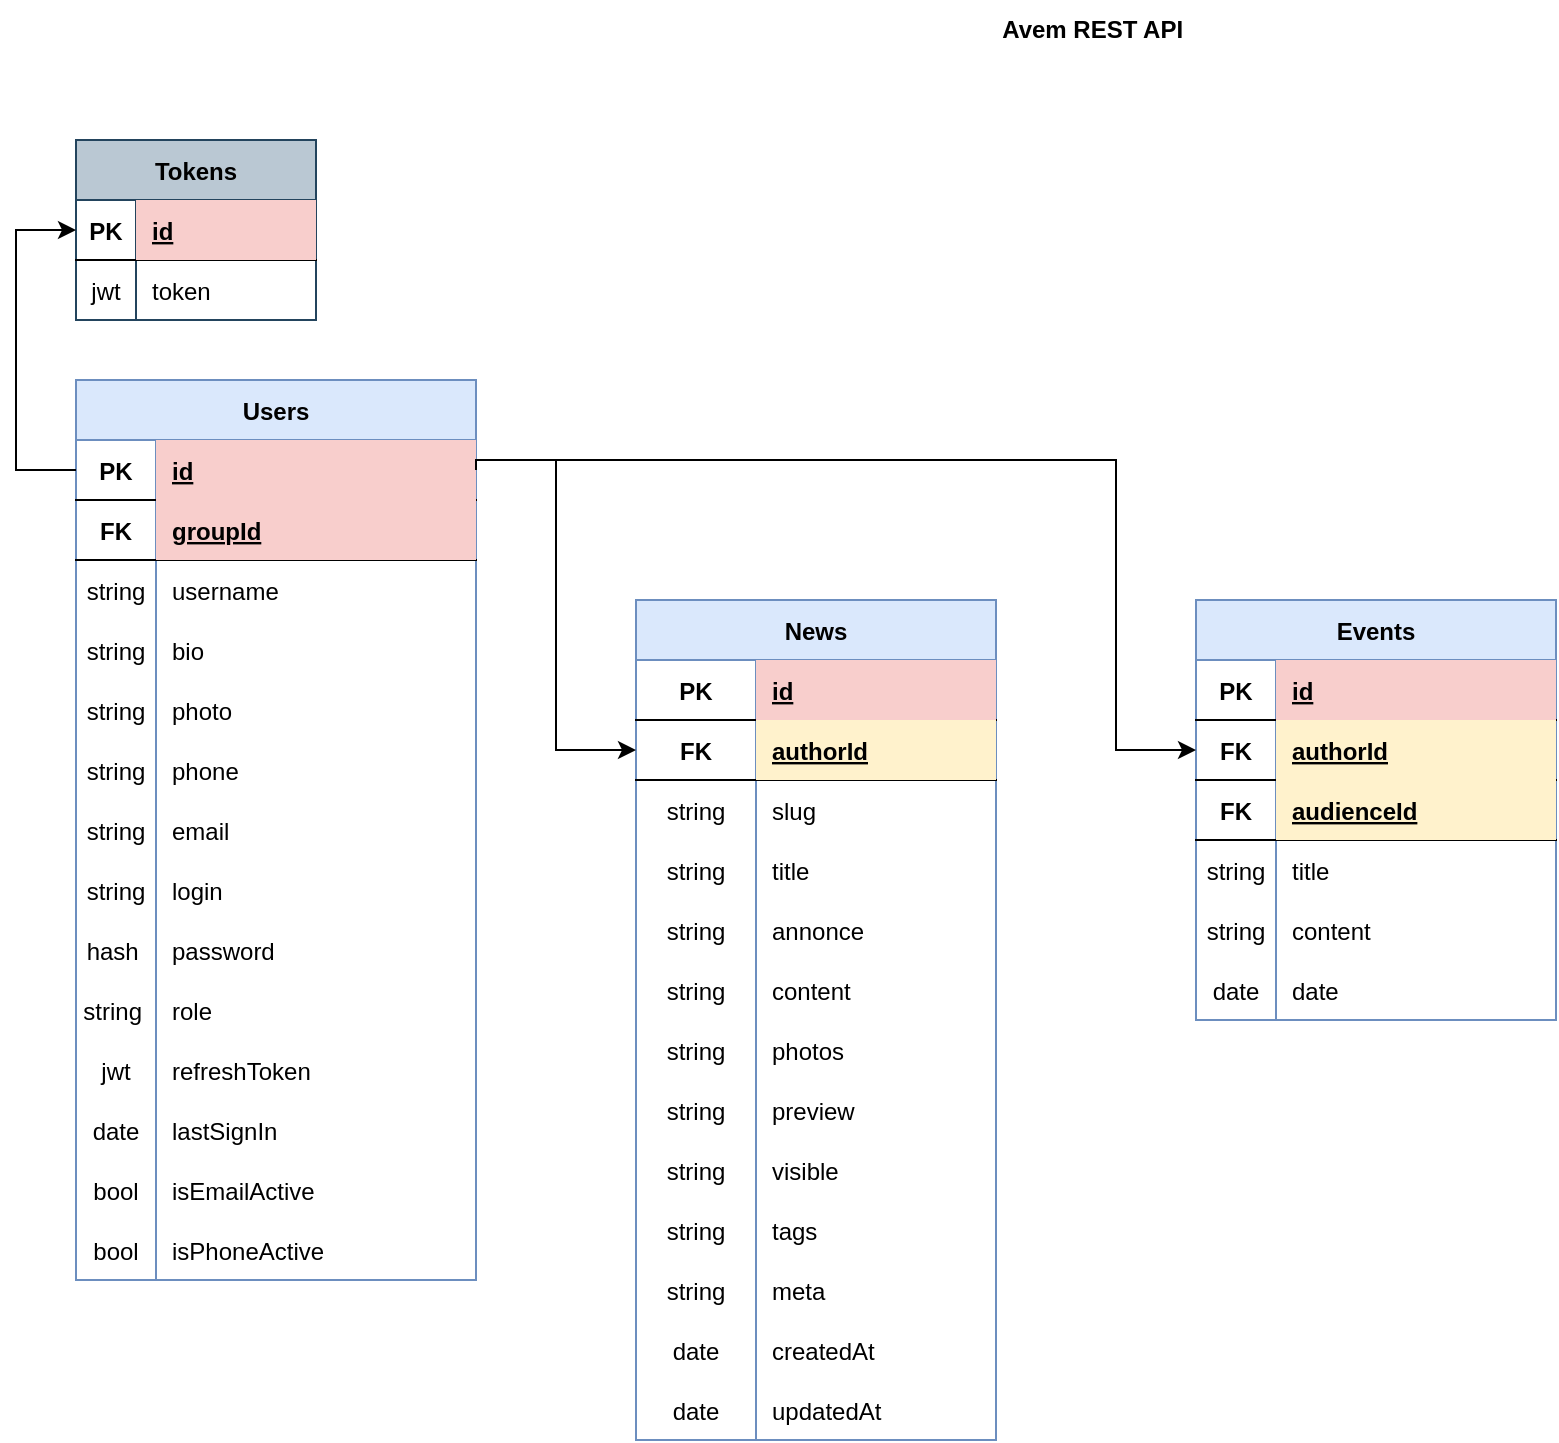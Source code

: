 <mxfile version="16.6.6" type="github">
  <diagram id="R2lEEEUBdFMjLlhIrx00" name="Page-1">
    <mxGraphModel dx="1422" dy="812" grid="1" gridSize="10" guides="1" tooltips="1" connect="1" arrows="1" fold="1" page="1" pageScale="1" pageWidth="1100" pageHeight="850" background="#ffffff" math="0" shadow="0" extFonts="Permanent Marker^https://fonts.googleapis.com/css?family=Permanent+Marker">
      <root>
        <mxCell id="0" />
        <mxCell id="1" parent="0" />
        <mxCell id="rCJ--_-psuELJT1IotNx-1" value="Users" style="shape=table;startSize=30;container=1;collapsible=1;childLayout=tableLayout;fixedRows=1;rowLines=0;fontStyle=1;align=center;resizeLast=1;verticalAlign=middle;fillColor=#dae8fc;strokeColor=#6c8ebf;" parent="1" vertex="1">
          <mxGeometry x="40" y="200" width="200" height="450" as="geometry" />
        </mxCell>
        <mxCell id="rCJ--_-psuELJT1IotNx-2" value="" style="shape=tableRow;horizontal=0;startSize=0;swimlaneHead=0;swimlaneBody=0;fillColor=none;collapsible=0;dropTarget=0;points=[[0,0.5],[1,0.5]];portConstraint=eastwest;top=0;left=0;right=0;bottom=1;" parent="rCJ--_-psuELJT1IotNx-1" vertex="1">
          <mxGeometry y="30" width="200" height="30" as="geometry" />
        </mxCell>
        <mxCell id="rCJ--_-psuELJT1IotNx-3" value="PK" style="shape=partialRectangle;connectable=0;fillColor=none;top=0;left=0;bottom=0;right=0;fontStyle=1;overflow=hidden;" parent="rCJ--_-psuELJT1IotNx-2" vertex="1">
          <mxGeometry width="40" height="30" as="geometry">
            <mxRectangle width="40" height="30" as="alternateBounds" />
          </mxGeometry>
        </mxCell>
        <mxCell id="rCJ--_-psuELJT1IotNx-4" value="id" style="shape=partialRectangle;connectable=0;fillColor=#f8cecc;top=0;left=0;bottom=0;right=0;align=left;spacingLeft=6;fontStyle=5;overflow=hidden;strokeColor=#b85450;" parent="rCJ--_-psuELJT1IotNx-2" vertex="1">
          <mxGeometry x="40" width="160" height="30" as="geometry">
            <mxRectangle width="160" height="30" as="alternateBounds" />
          </mxGeometry>
        </mxCell>
        <mxCell id="rCJ--_-psuELJT1IotNx-84" style="shape=tableRow;horizontal=0;startSize=0;swimlaneHead=0;swimlaneBody=0;fillColor=none;collapsible=0;dropTarget=0;points=[[0,0.5],[1,0.5]];portConstraint=eastwest;top=0;left=0;right=0;bottom=1;" parent="rCJ--_-psuELJT1IotNx-1" vertex="1">
          <mxGeometry y="60" width="200" height="30" as="geometry" />
        </mxCell>
        <mxCell id="rCJ--_-psuELJT1IotNx-85" value="FK" style="shape=partialRectangle;connectable=0;fillColor=none;top=0;left=0;bottom=0;right=0;fontStyle=1;overflow=hidden;" parent="rCJ--_-psuELJT1IotNx-84" vertex="1">
          <mxGeometry width="40" height="30" as="geometry">
            <mxRectangle width="40" height="30" as="alternateBounds" />
          </mxGeometry>
        </mxCell>
        <mxCell id="rCJ--_-psuELJT1IotNx-86" value="groupId" style="shape=partialRectangle;connectable=0;fillColor=#f8cecc;top=0;left=0;bottom=0;right=0;align=left;spacingLeft=6;fontStyle=5;overflow=hidden;strokeColor=#b85450;" parent="rCJ--_-psuELJT1IotNx-84" vertex="1">
          <mxGeometry x="40" width="160" height="30" as="geometry">
            <mxRectangle width="160" height="30" as="alternateBounds" />
          </mxGeometry>
        </mxCell>
        <mxCell id="rCJ--_-psuELJT1IotNx-5" value="" style="shape=tableRow;horizontal=0;startSize=0;swimlaneHead=0;swimlaneBody=0;fillColor=none;collapsible=0;dropTarget=0;points=[[0,0.5],[1,0.5]];portConstraint=eastwest;top=0;left=0;right=0;bottom=0;" parent="rCJ--_-psuELJT1IotNx-1" vertex="1">
          <mxGeometry y="90" width="200" height="30" as="geometry" />
        </mxCell>
        <mxCell id="rCJ--_-psuELJT1IotNx-6" value="string" style="shape=partialRectangle;connectable=0;fillColor=none;top=0;left=0;bottom=0;right=0;editable=1;overflow=hidden;" parent="rCJ--_-psuELJT1IotNx-5" vertex="1">
          <mxGeometry width="40" height="30" as="geometry">
            <mxRectangle width="40" height="30" as="alternateBounds" />
          </mxGeometry>
        </mxCell>
        <mxCell id="rCJ--_-psuELJT1IotNx-7" value="username" style="shape=partialRectangle;connectable=0;fillColor=none;top=0;left=0;bottom=0;right=0;align=left;spacingLeft=6;overflow=hidden;" parent="rCJ--_-psuELJT1IotNx-5" vertex="1">
          <mxGeometry x="40" width="160" height="30" as="geometry">
            <mxRectangle width="160" height="30" as="alternateBounds" />
          </mxGeometry>
        </mxCell>
        <mxCell id="rCJ--_-psuELJT1IotNx-72" style="shape=tableRow;horizontal=0;startSize=0;swimlaneHead=0;swimlaneBody=0;fillColor=none;collapsible=0;dropTarget=0;points=[[0,0.5],[1,0.5]];portConstraint=eastwest;top=0;left=0;right=0;bottom=0;" parent="rCJ--_-psuELJT1IotNx-1" vertex="1">
          <mxGeometry y="120" width="200" height="30" as="geometry" />
        </mxCell>
        <mxCell id="rCJ--_-psuELJT1IotNx-73" value="string" style="shape=partialRectangle;connectable=0;fillColor=none;top=0;left=0;bottom=0;right=0;editable=1;overflow=hidden;" parent="rCJ--_-psuELJT1IotNx-72" vertex="1">
          <mxGeometry width="40" height="30" as="geometry">
            <mxRectangle width="40" height="30" as="alternateBounds" />
          </mxGeometry>
        </mxCell>
        <mxCell id="rCJ--_-psuELJT1IotNx-74" value="bio" style="shape=partialRectangle;connectable=0;fillColor=none;top=0;left=0;bottom=0;right=0;align=left;spacingLeft=6;overflow=hidden;" parent="rCJ--_-psuELJT1IotNx-72" vertex="1">
          <mxGeometry x="40" width="160" height="30" as="geometry">
            <mxRectangle width="160" height="30" as="alternateBounds" />
          </mxGeometry>
        </mxCell>
        <mxCell id="rCJ--_-psuELJT1IotNx-75" style="shape=tableRow;horizontal=0;startSize=0;swimlaneHead=0;swimlaneBody=0;fillColor=none;collapsible=0;dropTarget=0;points=[[0,0.5],[1,0.5]];portConstraint=eastwest;top=0;left=0;right=0;bottom=0;" parent="rCJ--_-psuELJT1IotNx-1" vertex="1">
          <mxGeometry y="150" width="200" height="30" as="geometry" />
        </mxCell>
        <mxCell id="rCJ--_-psuELJT1IotNx-76" value="string" style="shape=partialRectangle;connectable=0;fillColor=none;top=0;left=0;bottom=0;right=0;editable=1;overflow=hidden;" parent="rCJ--_-psuELJT1IotNx-75" vertex="1">
          <mxGeometry width="40" height="30" as="geometry">
            <mxRectangle width="40" height="30" as="alternateBounds" />
          </mxGeometry>
        </mxCell>
        <mxCell id="rCJ--_-psuELJT1IotNx-77" value="photo" style="shape=partialRectangle;connectable=0;fillColor=none;top=0;left=0;bottom=0;right=0;align=left;spacingLeft=6;overflow=hidden;" parent="rCJ--_-psuELJT1IotNx-75" vertex="1">
          <mxGeometry x="40" width="160" height="30" as="geometry">
            <mxRectangle width="160" height="30" as="alternateBounds" />
          </mxGeometry>
        </mxCell>
        <mxCell id="rCJ--_-psuELJT1IotNx-78" style="shape=tableRow;horizontal=0;startSize=0;swimlaneHead=0;swimlaneBody=0;fillColor=none;collapsible=0;dropTarget=0;points=[[0,0.5],[1,0.5]];portConstraint=eastwest;top=0;left=0;right=0;bottom=0;" parent="rCJ--_-psuELJT1IotNx-1" vertex="1">
          <mxGeometry y="180" width="200" height="30" as="geometry" />
        </mxCell>
        <mxCell id="rCJ--_-psuELJT1IotNx-79" value="string" style="shape=partialRectangle;connectable=0;fillColor=none;top=0;left=0;bottom=0;right=0;editable=1;overflow=hidden;" parent="rCJ--_-psuELJT1IotNx-78" vertex="1">
          <mxGeometry width="40" height="30" as="geometry">
            <mxRectangle width="40" height="30" as="alternateBounds" />
          </mxGeometry>
        </mxCell>
        <mxCell id="rCJ--_-psuELJT1IotNx-80" value="phone" style="shape=partialRectangle;connectable=0;fillColor=none;top=0;left=0;bottom=0;right=0;align=left;spacingLeft=6;overflow=hidden;" parent="rCJ--_-psuELJT1IotNx-78" vertex="1">
          <mxGeometry x="40" width="160" height="30" as="geometry">
            <mxRectangle width="160" height="30" as="alternateBounds" />
          </mxGeometry>
        </mxCell>
        <mxCell id="rCJ--_-psuELJT1IotNx-8" value="" style="shape=tableRow;horizontal=0;startSize=0;swimlaneHead=0;swimlaneBody=0;fillColor=none;collapsible=0;dropTarget=0;points=[[0,0.5],[1,0.5]];portConstraint=eastwest;top=0;left=0;right=0;bottom=0;" parent="rCJ--_-psuELJT1IotNx-1" vertex="1">
          <mxGeometry y="210" width="200" height="30" as="geometry" />
        </mxCell>
        <mxCell id="rCJ--_-psuELJT1IotNx-9" value="string" style="shape=partialRectangle;connectable=0;fillColor=none;top=0;left=0;bottom=0;right=0;editable=1;overflow=hidden;" parent="rCJ--_-psuELJT1IotNx-8" vertex="1">
          <mxGeometry width="40" height="30" as="geometry">
            <mxRectangle width="40" height="30" as="alternateBounds" />
          </mxGeometry>
        </mxCell>
        <mxCell id="rCJ--_-psuELJT1IotNx-10" value="email" style="shape=partialRectangle;connectable=0;fillColor=none;top=0;left=0;bottom=0;right=0;align=left;spacingLeft=6;overflow=hidden;" parent="rCJ--_-psuELJT1IotNx-8" vertex="1">
          <mxGeometry x="40" width="160" height="30" as="geometry">
            <mxRectangle width="160" height="30" as="alternateBounds" />
          </mxGeometry>
        </mxCell>
        <mxCell id="rCJ--_-psuELJT1IotNx-11" value="" style="shape=tableRow;horizontal=0;startSize=0;swimlaneHead=0;swimlaneBody=0;fillColor=none;collapsible=0;dropTarget=0;points=[[0,0.5],[1,0.5]];portConstraint=eastwest;top=0;left=0;right=0;bottom=0;" parent="rCJ--_-psuELJT1IotNx-1" vertex="1">
          <mxGeometry y="240" width="200" height="30" as="geometry" />
        </mxCell>
        <mxCell id="rCJ--_-psuELJT1IotNx-12" value="string" style="shape=partialRectangle;connectable=0;fillColor=none;top=0;left=0;bottom=0;right=0;editable=1;overflow=hidden;" parent="rCJ--_-psuELJT1IotNx-11" vertex="1">
          <mxGeometry width="40" height="30" as="geometry">
            <mxRectangle width="40" height="30" as="alternateBounds" />
          </mxGeometry>
        </mxCell>
        <mxCell id="rCJ--_-psuELJT1IotNx-13" value="login" style="shape=partialRectangle;connectable=0;fillColor=none;top=0;left=0;bottom=0;right=0;align=left;spacingLeft=6;overflow=hidden;" parent="rCJ--_-psuELJT1IotNx-11" vertex="1">
          <mxGeometry x="40" width="160" height="30" as="geometry">
            <mxRectangle width="160" height="30" as="alternateBounds" />
          </mxGeometry>
        </mxCell>
        <mxCell id="rCJ--_-psuELJT1IotNx-81" style="shape=tableRow;horizontal=0;startSize=0;swimlaneHead=0;swimlaneBody=0;fillColor=none;collapsible=0;dropTarget=0;points=[[0,0.5],[1,0.5]];portConstraint=eastwest;top=0;left=0;right=0;bottom=0;" parent="rCJ--_-psuELJT1IotNx-1" vertex="1">
          <mxGeometry y="270" width="200" height="30" as="geometry" />
        </mxCell>
        <mxCell id="rCJ--_-psuELJT1IotNx-82" value="hash " style="shape=partialRectangle;connectable=0;fillColor=none;top=0;left=0;bottom=0;right=0;editable=1;overflow=hidden;" parent="rCJ--_-psuELJT1IotNx-81" vertex="1">
          <mxGeometry width="40" height="30" as="geometry">
            <mxRectangle width="40" height="30" as="alternateBounds" />
          </mxGeometry>
        </mxCell>
        <mxCell id="rCJ--_-psuELJT1IotNx-83" value="password" style="shape=partialRectangle;connectable=0;fillColor=none;top=0;left=0;bottom=0;right=0;align=left;spacingLeft=6;overflow=hidden;" parent="rCJ--_-psuELJT1IotNx-81" vertex="1">
          <mxGeometry x="40" width="160" height="30" as="geometry">
            <mxRectangle width="160" height="30" as="alternateBounds" />
          </mxGeometry>
        </mxCell>
        <mxCell id="rCJ--_-psuELJT1IotNx-69" style="shape=tableRow;horizontal=0;startSize=0;swimlaneHead=0;swimlaneBody=0;fillColor=none;collapsible=0;dropTarget=0;points=[[0,0.5],[1,0.5]];portConstraint=eastwest;top=0;left=0;right=0;bottom=0;" parent="rCJ--_-psuELJT1IotNx-1" vertex="1">
          <mxGeometry y="300" width="200" height="30" as="geometry" />
        </mxCell>
        <mxCell id="rCJ--_-psuELJT1IotNx-70" value="string " style="shape=partialRectangle;connectable=0;fillColor=none;top=0;left=0;bottom=0;right=0;editable=1;overflow=hidden;" parent="rCJ--_-psuELJT1IotNx-69" vertex="1">
          <mxGeometry width="40" height="30" as="geometry">
            <mxRectangle width="40" height="30" as="alternateBounds" />
          </mxGeometry>
        </mxCell>
        <mxCell id="rCJ--_-psuELJT1IotNx-71" value="role" style="shape=partialRectangle;connectable=0;fillColor=none;top=0;left=0;bottom=0;right=0;align=left;spacingLeft=6;overflow=hidden;" parent="rCJ--_-psuELJT1IotNx-69" vertex="1">
          <mxGeometry x="40" width="160" height="30" as="geometry">
            <mxRectangle width="160" height="30" as="alternateBounds" />
          </mxGeometry>
        </mxCell>
        <mxCell id="rCJ--_-psuELJT1IotNx-66" style="shape=tableRow;horizontal=0;startSize=0;swimlaneHead=0;swimlaneBody=0;fillColor=none;collapsible=0;dropTarget=0;points=[[0,0.5],[1,0.5]];portConstraint=eastwest;top=0;left=0;right=0;bottom=0;" parent="rCJ--_-psuELJT1IotNx-1" vertex="1">
          <mxGeometry y="330" width="200" height="30" as="geometry" />
        </mxCell>
        <mxCell id="rCJ--_-psuELJT1IotNx-67" value="jwt" style="shape=partialRectangle;connectable=0;fillColor=none;top=0;left=0;bottom=0;right=0;editable=1;overflow=hidden;" parent="rCJ--_-psuELJT1IotNx-66" vertex="1">
          <mxGeometry width="40" height="30" as="geometry">
            <mxRectangle width="40" height="30" as="alternateBounds" />
          </mxGeometry>
        </mxCell>
        <mxCell id="rCJ--_-psuELJT1IotNx-68" value="refreshToken" style="shape=partialRectangle;connectable=0;fillColor=none;top=0;left=0;bottom=0;right=0;align=left;spacingLeft=6;overflow=hidden;" parent="rCJ--_-psuELJT1IotNx-66" vertex="1">
          <mxGeometry x="40" width="160" height="30" as="geometry">
            <mxRectangle width="160" height="30" as="alternateBounds" />
          </mxGeometry>
        </mxCell>
        <mxCell id="rCJ--_-psuELJT1IotNx-57" style="shape=tableRow;horizontal=0;startSize=0;swimlaneHead=0;swimlaneBody=0;fillColor=none;collapsible=0;dropTarget=0;points=[[0,0.5],[1,0.5]];portConstraint=eastwest;top=0;left=0;right=0;bottom=0;" parent="rCJ--_-psuELJT1IotNx-1" vertex="1">
          <mxGeometry y="360" width="200" height="30" as="geometry" />
        </mxCell>
        <mxCell id="rCJ--_-psuELJT1IotNx-58" value="date" style="shape=partialRectangle;connectable=0;fillColor=none;top=0;left=0;bottom=0;right=0;editable=1;overflow=hidden;" parent="rCJ--_-psuELJT1IotNx-57" vertex="1">
          <mxGeometry width="40" height="30" as="geometry">
            <mxRectangle width="40" height="30" as="alternateBounds" />
          </mxGeometry>
        </mxCell>
        <mxCell id="rCJ--_-psuELJT1IotNx-59" value="lastSignIn" style="shape=partialRectangle;connectable=0;fillColor=none;top=0;left=0;bottom=0;right=0;align=left;spacingLeft=6;overflow=hidden;" parent="rCJ--_-psuELJT1IotNx-57" vertex="1">
          <mxGeometry x="40" width="160" height="30" as="geometry">
            <mxRectangle width="160" height="30" as="alternateBounds" />
          </mxGeometry>
        </mxCell>
        <mxCell id="rCJ--_-psuELJT1IotNx-63" style="shape=tableRow;horizontal=0;startSize=0;swimlaneHead=0;swimlaneBody=0;fillColor=none;collapsible=0;dropTarget=0;points=[[0,0.5],[1,0.5]];portConstraint=eastwest;top=0;left=0;right=0;bottom=0;" parent="rCJ--_-psuELJT1IotNx-1" vertex="1">
          <mxGeometry y="390" width="200" height="30" as="geometry" />
        </mxCell>
        <mxCell id="rCJ--_-psuELJT1IotNx-64" value="bool" style="shape=partialRectangle;connectable=0;fillColor=none;top=0;left=0;bottom=0;right=0;editable=1;overflow=hidden;" parent="rCJ--_-psuELJT1IotNx-63" vertex="1">
          <mxGeometry width="40" height="30" as="geometry">
            <mxRectangle width="40" height="30" as="alternateBounds" />
          </mxGeometry>
        </mxCell>
        <mxCell id="rCJ--_-psuELJT1IotNx-65" value="isEmailActive" style="shape=partialRectangle;connectable=0;fillColor=none;top=0;left=0;bottom=0;right=0;align=left;spacingLeft=6;overflow=hidden;" parent="rCJ--_-psuELJT1IotNx-63" vertex="1">
          <mxGeometry x="40" width="160" height="30" as="geometry">
            <mxRectangle width="160" height="30" as="alternateBounds" />
          </mxGeometry>
        </mxCell>
        <mxCell id="rCJ--_-psuELJT1IotNx-60" style="shape=tableRow;horizontal=0;startSize=0;swimlaneHead=0;swimlaneBody=0;fillColor=none;collapsible=0;dropTarget=0;points=[[0,0.5],[1,0.5]];portConstraint=eastwest;top=0;left=0;right=0;bottom=0;" parent="rCJ--_-psuELJT1IotNx-1" vertex="1">
          <mxGeometry y="420" width="200" height="30" as="geometry" />
        </mxCell>
        <mxCell id="rCJ--_-psuELJT1IotNx-61" value="bool" style="shape=partialRectangle;connectable=0;fillColor=none;top=0;left=0;bottom=0;right=0;editable=1;overflow=hidden;" parent="rCJ--_-psuELJT1IotNx-60" vertex="1">
          <mxGeometry width="40" height="30" as="geometry">
            <mxRectangle width="40" height="30" as="alternateBounds" />
          </mxGeometry>
        </mxCell>
        <mxCell id="rCJ--_-psuELJT1IotNx-62" value="isPhoneActive" style="shape=partialRectangle;connectable=0;fillColor=none;top=0;left=0;bottom=0;right=0;align=left;spacingLeft=6;overflow=hidden;" parent="rCJ--_-psuELJT1IotNx-60" vertex="1">
          <mxGeometry x="40" width="160" height="30" as="geometry">
            <mxRectangle width="160" height="30" as="alternateBounds" />
          </mxGeometry>
        </mxCell>
        <mxCell id="rCJ--_-psuELJT1IotNx-26" value="Avem REST API&amp;nbsp;" style="text;html=1;strokeColor=none;fillColor=none;align=center;verticalAlign=middle;whiteSpace=wrap;rounded=0;fontStyle=1" parent="1" vertex="1">
          <mxGeometry x="425" y="10" width="250" height="30" as="geometry" />
        </mxCell>
        <mxCell id="rCJ--_-psuELJT1IotNx-87" value="Tokens" style="shape=table;startSize=30;container=1;collapsible=1;childLayout=tableLayout;fixedRows=1;rowLines=0;fontStyle=1;align=center;resizeLast=1;sketch=0;fillColor=#bac8d3;strokeColor=#23445d;" parent="1" vertex="1">
          <mxGeometry x="40" y="80" width="120" height="90" as="geometry" />
        </mxCell>
        <mxCell id="rCJ--_-psuELJT1IotNx-88" value="" style="shape=tableRow;horizontal=0;startSize=0;swimlaneHead=0;swimlaneBody=0;fillColor=none;collapsible=0;dropTarget=0;points=[[0,0.5],[1,0.5]];portConstraint=eastwest;top=0;left=0;right=0;bottom=1;sketch=0;" parent="rCJ--_-psuELJT1IotNx-87" vertex="1">
          <mxGeometry y="30" width="120" height="30" as="geometry" />
        </mxCell>
        <mxCell id="rCJ--_-psuELJT1IotNx-89" value="PK" style="shape=partialRectangle;connectable=0;fillColor=none;top=0;left=0;bottom=0;right=0;fontStyle=1;overflow=hidden;sketch=0;" parent="rCJ--_-psuELJT1IotNx-88" vertex="1">
          <mxGeometry width="30" height="30" as="geometry">
            <mxRectangle width="30" height="30" as="alternateBounds" />
          </mxGeometry>
        </mxCell>
        <mxCell id="rCJ--_-psuELJT1IotNx-90" value="id" style="shape=partialRectangle;connectable=0;fillColor=#f8cecc;top=0;left=0;bottom=0;right=0;align=left;spacingLeft=6;fontStyle=5;overflow=hidden;sketch=0;strokeColor=#b85450;" parent="rCJ--_-psuELJT1IotNx-88" vertex="1">
          <mxGeometry x="30" width="90" height="30" as="geometry">
            <mxRectangle width="90" height="30" as="alternateBounds" />
          </mxGeometry>
        </mxCell>
        <mxCell id="rCJ--_-psuELJT1IotNx-91" value="" style="shape=tableRow;horizontal=0;startSize=0;swimlaneHead=0;swimlaneBody=0;fillColor=none;collapsible=0;dropTarget=0;points=[[0,0.5],[1,0.5]];portConstraint=eastwest;top=0;left=0;right=0;bottom=0;sketch=0;" parent="rCJ--_-psuELJT1IotNx-87" vertex="1">
          <mxGeometry y="60" width="120" height="30" as="geometry" />
        </mxCell>
        <mxCell id="rCJ--_-psuELJT1IotNx-92" value="jwt" style="shape=partialRectangle;connectable=0;fillColor=none;top=0;left=0;bottom=0;right=0;editable=1;overflow=hidden;sketch=0;" parent="rCJ--_-psuELJT1IotNx-91" vertex="1">
          <mxGeometry width="30" height="30" as="geometry">
            <mxRectangle width="30" height="30" as="alternateBounds" />
          </mxGeometry>
        </mxCell>
        <mxCell id="rCJ--_-psuELJT1IotNx-93" value="token" style="shape=partialRectangle;connectable=0;fillColor=none;top=0;left=0;bottom=0;right=0;align=left;spacingLeft=6;overflow=hidden;sketch=0;" parent="rCJ--_-psuELJT1IotNx-91" vertex="1">
          <mxGeometry x="30" width="90" height="30" as="geometry">
            <mxRectangle width="90" height="30" as="alternateBounds" />
          </mxGeometry>
        </mxCell>
        <mxCell id="rCJ--_-psuELJT1IotNx-100" style="edgeStyle=orthogonalEdgeStyle;rounded=0;orthogonalLoop=1;jettySize=auto;html=1;entryX=0;entryY=0.5;entryDx=0;entryDy=0;exitX=0;exitY=0.5;exitDx=0;exitDy=0;" parent="1" source="rCJ--_-psuELJT1IotNx-2" target="rCJ--_-psuELJT1IotNx-88" edge="1">
          <mxGeometry relative="1" as="geometry">
            <mxPoint x="240" y="125" as="targetPoint" />
            <mxPoint x="240" y="165" as="sourcePoint" />
            <Array as="points">
              <mxPoint x="10" y="245" />
              <mxPoint x="10" y="125" />
            </Array>
          </mxGeometry>
        </mxCell>
        <mxCell id="rCJ--_-psuELJT1IotNx-101" value="News" style="shape=table;startSize=30;container=1;collapsible=1;childLayout=tableLayout;fixedRows=1;rowLines=0;fontStyle=1;align=center;resizeLast=1;sketch=0;fillColor=#dae8fc;strokeColor=#6c8ebf;" parent="1" vertex="1">
          <mxGeometry x="320" y="310" width="180" height="420" as="geometry" />
        </mxCell>
        <mxCell id="rCJ--_-psuELJT1IotNx-102" value="" style="shape=tableRow;horizontal=0;startSize=0;swimlaneHead=0;swimlaneBody=0;fillColor=none;collapsible=0;dropTarget=0;points=[[0,0.5],[1,0.5]];portConstraint=eastwest;top=0;left=0;right=0;bottom=1;sketch=0;" parent="rCJ--_-psuELJT1IotNx-101" vertex="1">
          <mxGeometry y="30" width="180" height="30" as="geometry" />
        </mxCell>
        <mxCell id="rCJ--_-psuELJT1IotNx-103" value="PK" style="shape=partialRectangle;connectable=0;fillColor=none;top=0;left=0;bottom=0;right=0;fontStyle=1;overflow=hidden;sketch=0;" parent="rCJ--_-psuELJT1IotNx-102" vertex="1">
          <mxGeometry width="60" height="30" as="geometry">
            <mxRectangle width="60" height="30" as="alternateBounds" />
          </mxGeometry>
        </mxCell>
        <mxCell id="rCJ--_-psuELJT1IotNx-104" value="id" style="shape=partialRectangle;connectable=0;fillColor=#f8cecc;top=0;left=0;bottom=0;right=0;align=left;spacingLeft=6;fontStyle=5;overflow=hidden;sketch=0;strokeColor=#b85450;" parent="rCJ--_-psuELJT1IotNx-102" vertex="1">
          <mxGeometry x="60" width="120" height="30" as="geometry">
            <mxRectangle width="120" height="30" as="alternateBounds" />
          </mxGeometry>
        </mxCell>
        <mxCell id="rCJ--_-psuELJT1IotNx-114" style="shape=tableRow;horizontal=0;startSize=0;swimlaneHead=0;swimlaneBody=0;fillColor=none;collapsible=0;dropTarget=0;points=[[0,0.5],[1,0.5]];portConstraint=eastwest;top=0;left=0;right=0;bottom=1;sketch=0;" parent="rCJ--_-psuELJT1IotNx-101" vertex="1">
          <mxGeometry y="60" width="180" height="30" as="geometry" />
        </mxCell>
        <mxCell id="rCJ--_-psuELJT1IotNx-115" value="FK" style="shape=partialRectangle;connectable=0;fillColor=none;top=0;left=0;bottom=0;right=0;fontStyle=1;overflow=hidden;sketch=0;" parent="rCJ--_-psuELJT1IotNx-114" vertex="1">
          <mxGeometry width="60" height="30" as="geometry">
            <mxRectangle width="60" height="30" as="alternateBounds" />
          </mxGeometry>
        </mxCell>
        <mxCell id="rCJ--_-psuELJT1IotNx-116" value="authorId" style="shape=partialRectangle;connectable=0;fillColor=#fff2cc;top=0;left=0;bottom=0;right=0;align=left;spacingLeft=6;fontStyle=5;overflow=hidden;sketch=0;strokeColor=#d6b656;" parent="rCJ--_-psuELJT1IotNx-114" vertex="1">
          <mxGeometry x="60" width="120" height="30" as="geometry">
            <mxRectangle width="120" height="30" as="alternateBounds" />
          </mxGeometry>
        </mxCell>
        <mxCell id="rCJ--_-psuELJT1IotNx-105" value="" style="shape=tableRow;horizontal=0;startSize=0;swimlaneHead=0;swimlaneBody=0;fillColor=none;collapsible=0;dropTarget=0;points=[[0,0.5],[1,0.5]];portConstraint=eastwest;top=0;left=0;right=0;bottom=0;sketch=0;" parent="rCJ--_-psuELJT1IotNx-101" vertex="1">
          <mxGeometry y="90" width="180" height="30" as="geometry" />
        </mxCell>
        <mxCell id="rCJ--_-psuELJT1IotNx-106" value="string" style="shape=partialRectangle;connectable=0;fillColor=none;top=0;left=0;bottom=0;right=0;editable=1;overflow=hidden;sketch=0;" parent="rCJ--_-psuELJT1IotNx-105" vertex="1">
          <mxGeometry width="60" height="30" as="geometry">
            <mxRectangle width="60" height="30" as="alternateBounds" />
          </mxGeometry>
        </mxCell>
        <mxCell id="rCJ--_-psuELJT1IotNx-107" value="slug" style="shape=partialRectangle;connectable=0;fillColor=none;top=0;left=0;bottom=0;right=0;align=left;spacingLeft=6;overflow=hidden;sketch=0;" parent="rCJ--_-psuELJT1IotNx-105" vertex="1">
          <mxGeometry x="60" width="120" height="30" as="geometry">
            <mxRectangle width="120" height="30" as="alternateBounds" />
          </mxGeometry>
        </mxCell>
        <mxCell id="rCJ--_-psuELJT1IotNx-108" value="" style="shape=tableRow;horizontal=0;startSize=0;swimlaneHead=0;swimlaneBody=0;fillColor=none;collapsible=0;dropTarget=0;points=[[0,0.5],[1,0.5]];portConstraint=eastwest;top=0;left=0;right=0;bottom=0;sketch=0;" parent="rCJ--_-psuELJT1IotNx-101" vertex="1">
          <mxGeometry y="120" width="180" height="30" as="geometry" />
        </mxCell>
        <mxCell id="rCJ--_-psuELJT1IotNx-109" value="string" style="shape=partialRectangle;connectable=0;fillColor=none;top=0;left=0;bottom=0;right=0;editable=1;overflow=hidden;sketch=0;" parent="rCJ--_-psuELJT1IotNx-108" vertex="1">
          <mxGeometry width="60" height="30" as="geometry">
            <mxRectangle width="60" height="30" as="alternateBounds" />
          </mxGeometry>
        </mxCell>
        <mxCell id="rCJ--_-psuELJT1IotNx-110" value="title" style="shape=partialRectangle;connectable=0;fillColor=none;top=0;left=0;bottom=0;right=0;align=left;spacingLeft=6;overflow=hidden;sketch=0;" parent="rCJ--_-psuELJT1IotNx-108" vertex="1">
          <mxGeometry x="60" width="120" height="30" as="geometry">
            <mxRectangle width="120" height="30" as="alternateBounds" />
          </mxGeometry>
        </mxCell>
        <mxCell id="rCJ--_-psuELJT1IotNx-111" value="" style="shape=tableRow;horizontal=0;startSize=0;swimlaneHead=0;swimlaneBody=0;fillColor=none;collapsible=0;dropTarget=0;points=[[0,0.5],[1,0.5]];portConstraint=eastwest;top=0;left=0;right=0;bottom=0;sketch=0;" parent="rCJ--_-psuELJT1IotNx-101" vertex="1">
          <mxGeometry y="150" width="180" height="30" as="geometry" />
        </mxCell>
        <mxCell id="rCJ--_-psuELJT1IotNx-112" value="string" style="shape=partialRectangle;connectable=0;fillColor=none;top=0;left=0;bottom=0;right=0;editable=1;overflow=hidden;sketch=0;" parent="rCJ--_-psuELJT1IotNx-111" vertex="1">
          <mxGeometry width="60" height="30" as="geometry">
            <mxRectangle width="60" height="30" as="alternateBounds" />
          </mxGeometry>
        </mxCell>
        <mxCell id="rCJ--_-psuELJT1IotNx-113" value="annonce" style="shape=partialRectangle;connectable=0;fillColor=none;top=0;left=0;bottom=0;right=0;align=left;spacingLeft=6;overflow=hidden;sketch=0;" parent="rCJ--_-psuELJT1IotNx-111" vertex="1">
          <mxGeometry x="60" width="120" height="30" as="geometry">
            <mxRectangle width="120" height="30" as="alternateBounds" />
          </mxGeometry>
        </mxCell>
        <mxCell id="rCJ--_-psuELJT1IotNx-139" style="shape=tableRow;horizontal=0;startSize=0;swimlaneHead=0;swimlaneBody=0;fillColor=none;collapsible=0;dropTarget=0;points=[[0,0.5],[1,0.5]];portConstraint=eastwest;top=0;left=0;right=0;bottom=0;sketch=0;" parent="rCJ--_-psuELJT1IotNx-101" vertex="1">
          <mxGeometry y="180" width="180" height="30" as="geometry" />
        </mxCell>
        <mxCell id="rCJ--_-psuELJT1IotNx-140" value="string" style="shape=partialRectangle;connectable=0;fillColor=none;top=0;left=0;bottom=0;right=0;editable=1;overflow=hidden;sketch=0;" parent="rCJ--_-psuELJT1IotNx-139" vertex="1">
          <mxGeometry width="60" height="30" as="geometry">
            <mxRectangle width="60" height="30" as="alternateBounds" />
          </mxGeometry>
        </mxCell>
        <mxCell id="rCJ--_-psuELJT1IotNx-141" value="content" style="shape=partialRectangle;connectable=0;fillColor=none;top=0;left=0;bottom=0;right=0;align=left;spacingLeft=6;overflow=hidden;sketch=0;" parent="rCJ--_-psuELJT1IotNx-139" vertex="1">
          <mxGeometry x="60" width="120" height="30" as="geometry">
            <mxRectangle width="120" height="30" as="alternateBounds" />
          </mxGeometry>
        </mxCell>
        <mxCell id="rCJ--_-psuELJT1IotNx-124" style="shape=tableRow;horizontal=0;startSize=0;swimlaneHead=0;swimlaneBody=0;fillColor=none;collapsible=0;dropTarget=0;points=[[0,0.5],[1,0.5]];portConstraint=eastwest;top=0;left=0;right=0;bottom=0;sketch=0;" parent="rCJ--_-psuELJT1IotNx-101" vertex="1">
          <mxGeometry y="210" width="180" height="30" as="geometry" />
        </mxCell>
        <mxCell id="rCJ--_-psuELJT1IotNx-125" value="string" style="shape=partialRectangle;connectable=0;fillColor=none;top=0;left=0;bottom=0;right=0;editable=1;overflow=hidden;sketch=0;" parent="rCJ--_-psuELJT1IotNx-124" vertex="1">
          <mxGeometry width="60" height="30" as="geometry">
            <mxRectangle width="60" height="30" as="alternateBounds" />
          </mxGeometry>
        </mxCell>
        <mxCell id="rCJ--_-psuELJT1IotNx-126" value="photos" style="shape=partialRectangle;connectable=0;fillColor=none;top=0;left=0;bottom=0;right=0;align=left;spacingLeft=6;overflow=hidden;sketch=0;" parent="rCJ--_-psuELJT1IotNx-124" vertex="1">
          <mxGeometry x="60" width="120" height="30" as="geometry">
            <mxRectangle width="120" height="30" as="alternateBounds" />
          </mxGeometry>
        </mxCell>
        <mxCell id="rCJ--_-psuELJT1IotNx-130" style="shape=tableRow;horizontal=0;startSize=0;swimlaneHead=0;swimlaneBody=0;fillColor=none;collapsible=0;dropTarget=0;points=[[0,0.5],[1,0.5]];portConstraint=eastwest;top=0;left=0;right=0;bottom=0;sketch=0;" parent="rCJ--_-psuELJT1IotNx-101" vertex="1">
          <mxGeometry y="240" width="180" height="30" as="geometry" />
        </mxCell>
        <mxCell id="rCJ--_-psuELJT1IotNx-131" value="string" style="shape=partialRectangle;connectable=0;fillColor=none;top=0;left=0;bottom=0;right=0;editable=1;overflow=hidden;sketch=0;" parent="rCJ--_-psuELJT1IotNx-130" vertex="1">
          <mxGeometry width="60" height="30" as="geometry">
            <mxRectangle width="60" height="30" as="alternateBounds" />
          </mxGeometry>
        </mxCell>
        <mxCell id="rCJ--_-psuELJT1IotNx-132" value="preview" style="shape=partialRectangle;connectable=0;fillColor=none;top=0;left=0;bottom=0;right=0;align=left;spacingLeft=6;overflow=hidden;sketch=0;" parent="rCJ--_-psuELJT1IotNx-130" vertex="1">
          <mxGeometry x="60" width="120" height="30" as="geometry">
            <mxRectangle width="120" height="30" as="alternateBounds" />
          </mxGeometry>
        </mxCell>
        <mxCell id="rCJ--_-psuELJT1IotNx-127" style="shape=tableRow;horizontal=0;startSize=0;swimlaneHead=0;swimlaneBody=0;fillColor=none;collapsible=0;dropTarget=0;points=[[0,0.5],[1,0.5]];portConstraint=eastwest;top=0;left=0;right=0;bottom=0;sketch=0;" parent="rCJ--_-psuELJT1IotNx-101" vertex="1">
          <mxGeometry y="270" width="180" height="30" as="geometry" />
        </mxCell>
        <mxCell id="rCJ--_-psuELJT1IotNx-128" value="string" style="shape=partialRectangle;connectable=0;fillColor=none;top=0;left=0;bottom=0;right=0;editable=1;overflow=hidden;sketch=0;" parent="rCJ--_-psuELJT1IotNx-127" vertex="1">
          <mxGeometry width="60" height="30" as="geometry">
            <mxRectangle width="60" height="30" as="alternateBounds" />
          </mxGeometry>
        </mxCell>
        <mxCell id="rCJ--_-psuELJT1IotNx-129" value="visible" style="shape=partialRectangle;connectable=0;fillColor=none;top=0;left=0;bottom=0;right=0;align=left;spacingLeft=6;overflow=hidden;sketch=0;" parent="rCJ--_-psuELJT1IotNx-127" vertex="1">
          <mxGeometry x="60" width="120" height="30" as="geometry">
            <mxRectangle width="120" height="30" as="alternateBounds" />
          </mxGeometry>
        </mxCell>
        <mxCell id="rCJ--_-psuELJT1IotNx-136" style="shape=tableRow;horizontal=0;startSize=0;swimlaneHead=0;swimlaneBody=0;fillColor=none;collapsible=0;dropTarget=0;points=[[0,0.5],[1,0.5]];portConstraint=eastwest;top=0;left=0;right=0;bottom=0;sketch=0;" parent="rCJ--_-psuELJT1IotNx-101" vertex="1">
          <mxGeometry y="300" width="180" height="30" as="geometry" />
        </mxCell>
        <mxCell id="rCJ--_-psuELJT1IotNx-137" value="string" style="shape=partialRectangle;connectable=0;fillColor=none;top=0;left=0;bottom=0;right=0;editable=1;overflow=hidden;sketch=0;" parent="rCJ--_-psuELJT1IotNx-136" vertex="1">
          <mxGeometry width="60" height="30" as="geometry">
            <mxRectangle width="60" height="30" as="alternateBounds" />
          </mxGeometry>
        </mxCell>
        <mxCell id="rCJ--_-psuELJT1IotNx-138" value="tags" style="shape=partialRectangle;connectable=0;fillColor=none;top=0;left=0;bottom=0;right=0;align=left;spacingLeft=6;overflow=hidden;sketch=0;" parent="rCJ--_-psuELJT1IotNx-136" vertex="1">
          <mxGeometry x="60" width="120" height="30" as="geometry">
            <mxRectangle width="120" height="30" as="alternateBounds" />
          </mxGeometry>
        </mxCell>
        <mxCell id="rCJ--_-psuELJT1IotNx-133" style="shape=tableRow;horizontal=0;startSize=0;swimlaneHead=0;swimlaneBody=0;fillColor=none;collapsible=0;dropTarget=0;points=[[0,0.5],[1,0.5]];portConstraint=eastwest;top=0;left=0;right=0;bottom=0;sketch=0;" parent="rCJ--_-psuELJT1IotNx-101" vertex="1">
          <mxGeometry y="330" width="180" height="30" as="geometry" />
        </mxCell>
        <mxCell id="rCJ--_-psuELJT1IotNx-134" value="string" style="shape=partialRectangle;connectable=0;fillColor=none;top=0;left=0;bottom=0;right=0;editable=1;overflow=hidden;sketch=0;" parent="rCJ--_-psuELJT1IotNx-133" vertex="1">
          <mxGeometry width="60" height="30" as="geometry">
            <mxRectangle width="60" height="30" as="alternateBounds" />
          </mxGeometry>
        </mxCell>
        <mxCell id="rCJ--_-psuELJT1IotNx-135" value="meta" style="shape=partialRectangle;connectable=0;fillColor=none;top=0;left=0;bottom=0;right=0;align=left;spacingLeft=6;overflow=hidden;sketch=0;" parent="rCJ--_-psuELJT1IotNx-133" vertex="1">
          <mxGeometry x="60" width="120" height="30" as="geometry">
            <mxRectangle width="120" height="30" as="alternateBounds" />
          </mxGeometry>
        </mxCell>
        <mxCell id="rCJ--_-psuELJT1IotNx-121" style="shape=tableRow;horizontal=0;startSize=0;swimlaneHead=0;swimlaneBody=0;fillColor=none;collapsible=0;dropTarget=0;points=[[0,0.5],[1,0.5]];portConstraint=eastwest;top=0;left=0;right=0;bottom=0;sketch=0;" parent="rCJ--_-psuELJT1IotNx-101" vertex="1">
          <mxGeometry y="360" width="180" height="30" as="geometry" />
        </mxCell>
        <mxCell id="rCJ--_-psuELJT1IotNx-122" value="date" style="shape=partialRectangle;connectable=0;fillColor=none;top=0;left=0;bottom=0;right=0;editable=1;overflow=hidden;sketch=0;" parent="rCJ--_-psuELJT1IotNx-121" vertex="1">
          <mxGeometry width="60" height="30" as="geometry">
            <mxRectangle width="60" height="30" as="alternateBounds" />
          </mxGeometry>
        </mxCell>
        <mxCell id="rCJ--_-psuELJT1IotNx-123" value="createdAt" style="shape=partialRectangle;connectable=0;fillColor=none;top=0;left=0;bottom=0;right=0;align=left;spacingLeft=6;overflow=hidden;sketch=0;" parent="rCJ--_-psuELJT1IotNx-121" vertex="1">
          <mxGeometry x="60" width="120" height="30" as="geometry">
            <mxRectangle width="120" height="30" as="alternateBounds" />
          </mxGeometry>
        </mxCell>
        <mxCell id="rCJ--_-psuELJT1IotNx-118" style="shape=tableRow;horizontal=0;startSize=0;swimlaneHead=0;swimlaneBody=0;fillColor=none;collapsible=0;dropTarget=0;points=[[0,0.5],[1,0.5]];portConstraint=eastwest;top=0;left=0;right=0;bottom=0;sketch=0;" parent="rCJ--_-psuELJT1IotNx-101" vertex="1">
          <mxGeometry y="390" width="180" height="30" as="geometry" />
        </mxCell>
        <mxCell id="rCJ--_-psuELJT1IotNx-119" value="date" style="shape=partialRectangle;connectable=0;fillColor=none;top=0;left=0;bottom=0;right=0;editable=1;overflow=hidden;sketch=0;" parent="rCJ--_-psuELJT1IotNx-118" vertex="1">
          <mxGeometry width="60" height="30" as="geometry">
            <mxRectangle width="60" height="30" as="alternateBounds" />
          </mxGeometry>
        </mxCell>
        <mxCell id="rCJ--_-psuELJT1IotNx-120" value="updatedAt" style="shape=partialRectangle;connectable=0;fillColor=none;top=0;left=0;bottom=0;right=0;align=left;spacingLeft=6;overflow=hidden;sketch=0;" parent="rCJ--_-psuELJT1IotNx-118" vertex="1">
          <mxGeometry x="60" width="120" height="30" as="geometry">
            <mxRectangle width="120" height="30" as="alternateBounds" />
          </mxGeometry>
        </mxCell>
        <mxCell id="rCJ--_-psuELJT1IotNx-117" style="edgeStyle=orthogonalEdgeStyle;rounded=0;orthogonalLoop=1;jettySize=auto;html=1;exitX=1;exitY=0.5;exitDx=0;exitDy=0;entryX=0;entryY=0.5;entryDx=0;entryDy=0;" parent="1" source="rCJ--_-psuELJT1IotNx-2" target="rCJ--_-psuELJT1IotNx-114" edge="1">
          <mxGeometry relative="1" as="geometry">
            <Array as="points">
              <mxPoint x="240" y="240" />
              <mxPoint x="280" y="240" />
              <mxPoint x="280" y="385" />
            </Array>
          </mxGeometry>
        </mxCell>
        <mxCell id="rCJ--_-psuELJT1IotNx-142" value="Events" style="shape=table;startSize=30;container=1;collapsible=1;childLayout=tableLayout;fixedRows=1;rowLines=0;fontStyle=1;align=center;resizeLast=1;sketch=0;fillColor=#dae8fc;strokeColor=#6c8ebf;" parent="1" vertex="1">
          <mxGeometry x="600" y="310" width="180" height="210" as="geometry" />
        </mxCell>
        <mxCell id="rCJ--_-psuELJT1IotNx-143" value="" style="shape=tableRow;horizontal=0;startSize=0;swimlaneHead=0;swimlaneBody=0;fillColor=none;collapsible=0;dropTarget=0;points=[[0,0.5],[1,0.5]];portConstraint=eastwest;top=0;left=0;right=0;bottom=1;sketch=0;" parent="rCJ--_-psuELJT1IotNx-142" vertex="1">
          <mxGeometry y="30" width="180" height="30" as="geometry" />
        </mxCell>
        <mxCell id="rCJ--_-psuELJT1IotNx-144" value="PK" style="shape=partialRectangle;connectable=0;fillColor=none;top=0;left=0;bottom=0;right=0;fontStyle=1;overflow=hidden;sketch=0;" parent="rCJ--_-psuELJT1IotNx-143" vertex="1">
          <mxGeometry width="40" height="30" as="geometry">
            <mxRectangle width="40" height="30" as="alternateBounds" />
          </mxGeometry>
        </mxCell>
        <mxCell id="rCJ--_-psuELJT1IotNx-145" value="id" style="shape=partialRectangle;connectable=0;fillColor=#f8cecc;top=0;left=0;bottom=0;right=0;align=left;spacingLeft=6;fontStyle=5;overflow=hidden;sketch=0;strokeColor=#b85450;" parent="rCJ--_-psuELJT1IotNx-143" vertex="1">
          <mxGeometry x="40" width="140" height="30" as="geometry">
            <mxRectangle width="140" height="30" as="alternateBounds" />
          </mxGeometry>
        </mxCell>
        <mxCell id="rCJ--_-psuELJT1IotNx-155" style="shape=tableRow;horizontal=0;startSize=0;swimlaneHead=0;swimlaneBody=0;fillColor=none;collapsible=0;dropTarget=0;points=[[0,0.5],[1,0.5]];portConstraint=eastwest;top=0;left=0;right=0;bottom=1;sketch=0;" parent="rCJ--_-psuELJT1IotNx-142" vertex="1">
          <mxGeometry y="60" width="180" height="30" as="geometry" />
        </mxCell>
        <mxCell id="rCJ--_-psuELJT1IotNx-156" value="FK" style="shape=partialRectangle;connectable=0;fillColor=none;top=0;left=0;bottom=0;right=0;fontStyle=1;overflow=hidden;sketch=0;" parent="rCJ--_-psuELJT1IotNx-155" vertex="1">
          <mxGeometry width="40" height="30" as="geometry">
            <mxRectangle width="40" height="30" as="alternateBounds" />
          </mxGeometry>
        </mxCell>
        <mxCell id="rCJ--_-psuELJT1IotNx-157" value="authorId" style="shape=partialRectangle;connectable=0;fillColor=#fff2cc;top=0;left=0;bottom=0;right=0;align=left;spacingLeft=6;fontStyle=5;overflow=hidden;sketch=0;strokeColor=#d6b656;" parent="rCJ--_-psuELJT1IotNx-155" vertex="1">
          <mxGeometry x="40" width="140" height="30" as="geometry">
            <mxRectangle width="140" height="30" as="alternateBounds" />
          </mxGeometry>
        </mxCell>
        <mxCell id="rCJ--_-psuELJT1IotNx-165" style="shape=tableRow;horizontal=0;startSize=0;swimlaneHead=0;swimlaneBody=0;fillColor=none;collapsible=0;dropTarget=0;points=[[0,0.5],[1,0.5]];portConstraint=eastwest;top=0;left=0;right=0;bottom=1;sketch=0;" parent="rCJ--_-psuELJT1IotNx-142" vertex="1">
          <mxGeometry y="90" width="180" height="30" as="geometry" />
        </mxCell>
        <mxCell id="rCJ--_-psuELJT1IotNx-166" value="FK" style="shape=partialRectangle;connectable=0;fillColor=none;top=0;left=0;bottom=0;right=0;fontStyle=1;overflow=hidden;sketch=0;" parent="rCJ--_-psuELJT1IotNx-165" vertex="1">
          <mxGeometry width="40" height="30" as="geometry">
            <mxRectangle width="40" height="30" as="alternateBounds" />
          </mxGeometry>
        </mxCell>
        <mxCell id="rCJ--_-psuELJT1IotNx-167" value="audienceId" style="shape=partialRectangle;connectable=0;fillColor=#fff2cc;top=0;left=0;bottom=0;right=0;align=left;spacingLeft=6;fontStyle=5;overflow=hidden;sketch=0;strokeColor=#d6b656;" parent="rCJ--_-psuELJT1IotNx-165" vertex="1">
          <mxGeometry x="40" width="140" height="30" as="geometry">
            <mxRectangle width="140" height="30" as="alternateBounds" />
          </mxGeometry>
        </mxCell>
        <mxCell id="rCJ--_-psuELJT1IotNx-146" value="" style="shape=tableRow;horizontal=0;startSize=0;swimlaneHead=0;swimlaneBody=0;fillColor=none;collapsible=0;dropTarget=0;points=[[0,0.5],[1,0.5]];portConstraint=eastwest;top=0;left=0;right=0;bottom=0;sketch=0;" parent="rCJ--_-psuELJT1IotNx-142" vertex="1">
          <mxGeometry y="120" width="180" height="30" as="geometry" />
        </mxCell>
        <mxCell id="rCJ--_-psuELJT1IotNx-147" value="string" style="shape=partialRectangle;connectable=0;fillColor=none;top=0;left=0;bottom=0;right=0;editable=1;overflow=hidden;sketch=0;" parent="rCJ--_-psuELJT1IotNx-146" vertex="1">
          <mxGeometry width="40" height="30" as="geometry">
            <mxRectangle width="40" height="30" as="alternateBounds" />
          </mxGeometry>
        </mxCell>
        <mxCell id="rCJ--_-psuELJT1IotNx-148" value="title" style="shape=partialRectangle;connectable=0;fillColor=none;top=0;left=0;bottom=0;right=0;align=left;spacingLeft=6;overflow=hidden;sketch=0;" parent="rCJ--_-psuELJT1IotNx-146" vertex="1">
          <mxGeometry x="40" width="140" height="30" as="geometry">
            <mxRectangle width="140" height="30" as="alternateBounds" />
          </mxGeometry>
        </mxCell>
        <mxCell id="rCJ--_-psuELJT1IotNx-149" value="" style="shape=tableRow;horizontal=0;startSize=0;swimlaneHead=0;swimlaneBody=0;fillColor=none;collapsible=0;dropTarget=0;points=[[0,0.5],[1,0.5]];portConstraint=eastwest;top=0;left=0;right=0;bottom=0;sketch=0;" parent="rCJ--_-psuELJT1IotNx-142" vertex="1">
          <mxGeometry y="150" width="180" height="30" as="geometry" />
        </mxCell>
        <mxCell id="rCJ--_-psuELJT1IotNx-150" value="string" style="shape=partialRectangle;connectable=0;fillColor=none;top=0;left=0;bottom=0;right=0;editable=1;overflow=hidden;sketch=0;" parent="rCJ--_-psuELJT1IotNx-149" vertex="1">
          <mxGeometry width="40" height="30" as="geometry">
            <mxRectangle width="40" height="30" as="alternateBounds" />
          </mxGeometry>
        </mxCell>
        <mxCell id="rCJ--_-psuELJT1IotNx-151" value="content" style="shape=partialRectangle;connectable=0;fillColor=none;top=0;left=0;bottom=0;right=0;align=left;spacingLeft=6;overflow=hidden;sketch=0;" parent="rCJ--_-psuELJT1IotNx-149" vertex="1">
          <mxGeometry x="40" width="140" height="30" as="geometry">
            <mxRectangle width="140" height="30" as="alternateBounds" />
          </mxGeometry>
        </mxCell>
        <mxCell id="rCJ--_-psuELJT1IotNx-152" value="" style="shape=tableRow;horizontal=0;startSize=0;swimlaneHead=0;swimlaneBody=0;fillColor=none;collapsible=0;dropTarget=0;points=[[0,0.5],[1,0.5]];portConstraint=eastwest;top=0;left=0;right=0;bottom=0;sketch=0;" parent="rCJ--_-psuELJT1IotNx-142" vertex="1">
          <mxGeometry y="180" width="180" height="30" as="geometry" />
        </mxCell>
        <mxCell id="rCJ--_-psuELJT1IotNx-153" value="date" style="shape=partialRectangle;connectable=0;fillColor=none;top=0;left=0;bottom=0;right=0;editable=1;overflow=hidden;sketch=0;" parent="rCJ--_-psuELJT1IotNx-152" vertex="1">
          <mxGeometry width="40" height="30" as="geometry">
            <mxRectangle width="40" height="30" as="alternateBounds" />
          </mxGeometry>
        </mxCell>
        <mxCell id="rCJ--_-psuELJT1IotNx-154" value="date" style="shape=partialRectangle;connectable=0;fillColor=none;top=0;left=0;bottom=0;right=0;align=left;spacingLeft=6;overflow=hidden;sketch=0;" parent="rCJ--_-psuELJT1IotNx-152" vertex="1">
          <mxGeometry x="40" width="140" height="30" as="geometry">
            <mxRectangle width="140" height="30" as="alternateBounds" />
          </mxGeometry>
        </mxCell>
        <mxCell id="rCJ--_-psuELJT1IotNx-158" style="edgeStyle=orthogonalEdgeStyle;rounded=0;orthogonalLoop=1;jettySize=auto;html=1;exitX=1;exitY=0.5;exitDx=0;exitDy=0;entryX=0;entryY=0.5;entryDx=0;entryDy=0;" parent="1" source="rCJ--_-psuELJT1IotNx-2" target="rCJ--_-psuELJT1IotNx-155" edge="1">
          <mxGeometry relative="1" as="geometry">
            <Array as="points">
              <mxPoint x="240" y="240" />
              <mxPoint x="560" y="240" />
              <mxPoint x="560" y="385" />
            </Array>
          </mxGeometry>
        </mxCell>
      </root>
    </mxGraphModel>
  </diagram>
</mxfile>

